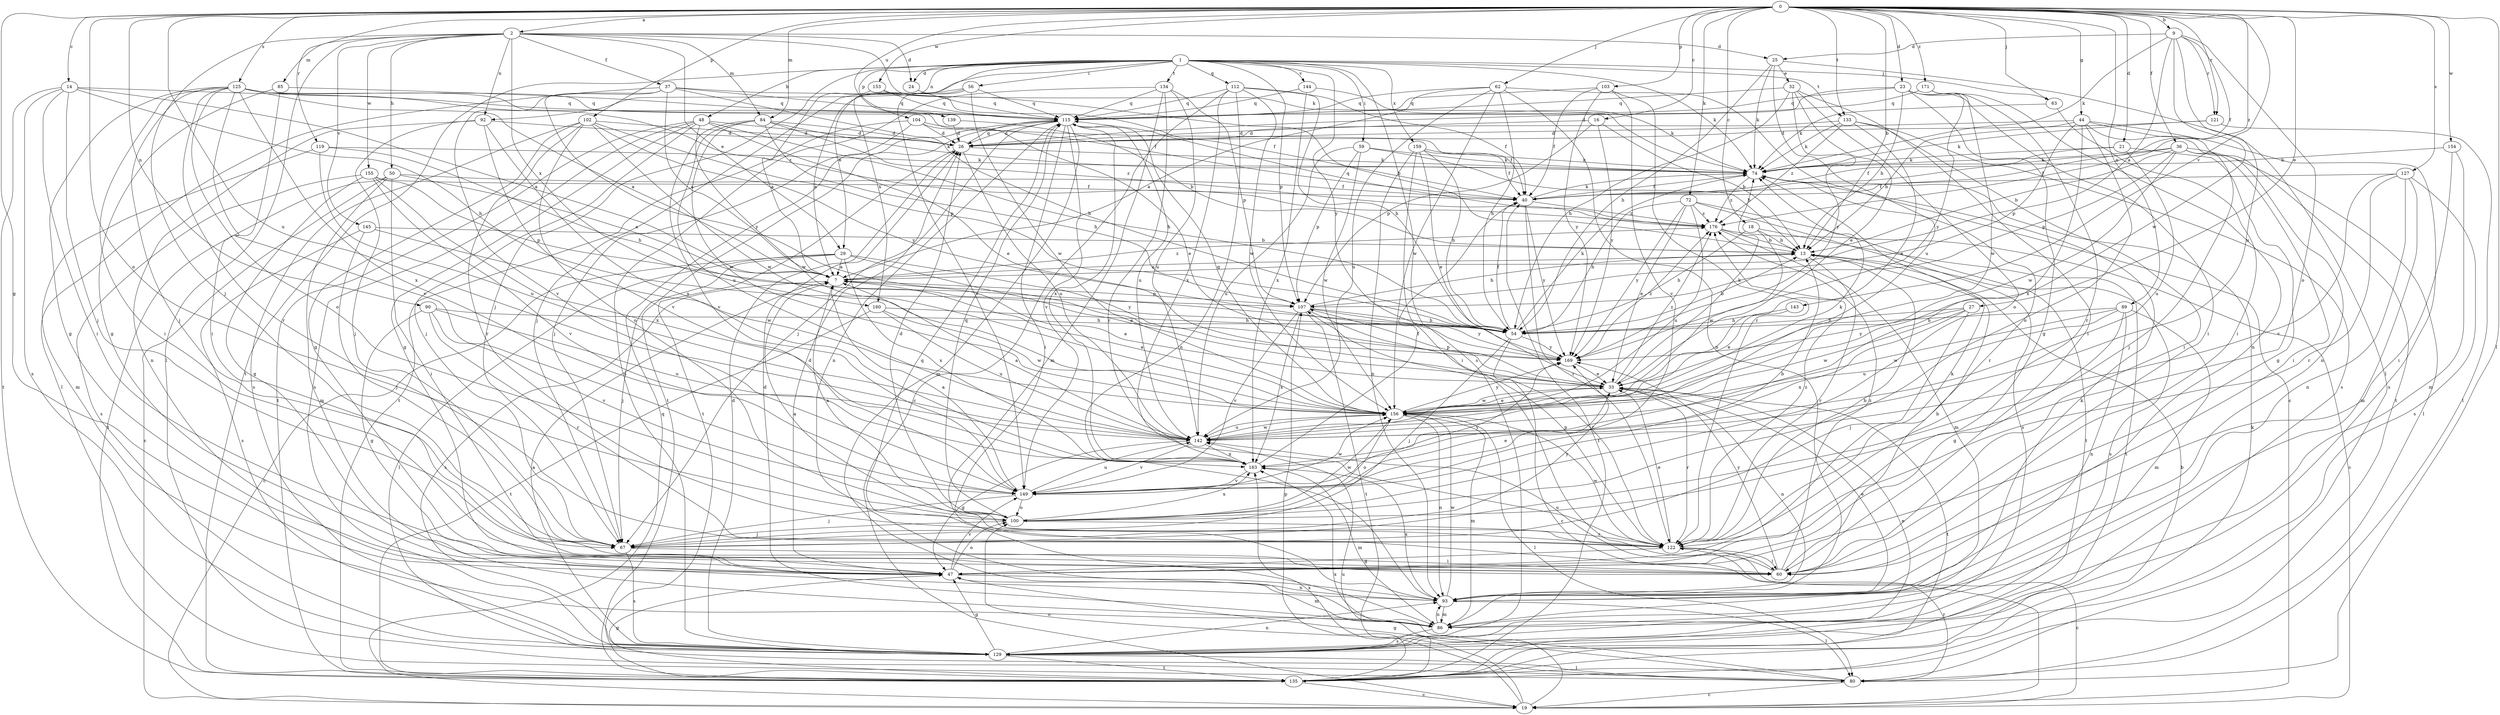 strict digraph  {
0;
1;
2;
7;
9;
13;
14;
16;
18;
19;
21;
23;
24;
25;
26;
27;
29;
32;
33;
36;
37;
40;
44;
47;
48;
50;
54;
56;
59;
60;
62;
63;
67;
72;
74;
80;
84;
85;
86;
89;
90;
92;
93;
100;
102;
103;
104;
107;
112;
115;
119;
121;
122;
125;
127;
129;
133;
134;
135;
139;
142;
143;
144;
145;
149;
153;
154;
155;
156;
159;
160;
163;
169;
171;
176;
0 -> 2  [label=a];
0 -> 9  [label=b];
0 -> 13  [label=b];
0 -> 14  [label=c];
0 -> 16  [label=c];
0 -> 18  [label=c];
0 -> 21  [label=d];
0 -> 23  [label=d];
0 -> 27  [label=e];
0 -> 36  [label=f];
0 -> 44  [label=g];
0 -> 47  [label=g];
0 -> 62  [label=j];
0 -> 63  [label=j];
0 -> 72  [label=k];
0 -> 80  [label=l];
0 -> 84  [label=m];
0 -> 89  [label=n];
0 -> 90  [label=n];
0 -> 100  [label=o];
0 -> 102  [label=p];
0 -> 103  [label=p];
0 -> 119  [label=r];
0 -> 121  [label=r];
0 -> 125  [label=s];
0 -> 127  [label=s];
0 -> 133  [label=t];
0 -> 139  [label=u];
0 -> 142  [label=u];
0 -> 143  [label=v];
0 -> 153  [label=w];
0 -> 154  [label=w];
0 -> 171  [label=z];
0 -> 176  [label=z];
1 -> 24  [label=d];
1 -> 29  [label=e];
1 -> 48  [label=h];
1 -> 56  [label=i];
1 -> 59  [label=i];
1 -> 63  [label=j];
1 -> 67  [label=j];
1 -> 74  [label=k];
1 -> 92  [label=n];
1 -> 104  [label=p];
1 -> 107  [label=p];
1 -> 112  [label=q];
1 -> 129  [label=s];
1 -> 133  [label=t];
1 -> 134  [label=t];
1 -> 135  [label=t];
1 -> 144  [label=v];
1 -> 159  [label=x];
1 -> 160  [label=x];
1 -> 169  [label=y];
2 -> 24  [label=d];
2 -> 25  [label=d];
2 -> 29  [label=e];
2 -> 37  [label=f];
2 -> 50  [label=h];
2 -> 67  [label=j];
2 -> 74  [label=k];
2 -> 80  [label=l];
2 -> 84  [label=m];
2 -> 85  [label=m];
2 -> 92  [label=n];
2 -> 145  [label=v];
2 -> 155  [label=w];
2 -> 160  [label=x];
7 -> 107  [label=p];
7 -> 129  [label=s];
7 -> 176  [label=z];
9 -> 7  [label=a];
9 -> 25  [label=d];
9 -> 40  [label=f];
9 -> 74  [label=k];
9 -> 100  [label=o];
9 -> 121  [label=r];
9 -> 142  [label=u];
9 -> 156  [label=w];
13 -> 7  [label=a];
13 -> 122  [label=r];
13 -> 129  [label=s];
14 -> 7  [label=a];
14 -> 54  [label=h];
14 -> 60  [label=i];
14 -> 67  [label=j];
14 -> 115  [label=q];
14 -> 129  [label=s];
14 -> 135  [label=t];
16 -> 13  [label=b];
16 -> 26  [label=d];
16 -> 107  [label=p];
16 -> 169  [label=y];
18 -> 13  [label=b];
18 -> 54  [label=h];
18 -> 135  [label=t];
18 -> 156  [label=w];
19 -> 100  [label=o];
19 -> 115  [label=q];
19 -> 142  [label=u];
19 -> 163  [label=x];
21 -> 40  [label=f];
21 -> 47  [label=g];
21 -> 74  [label=k];
21 -> 142  [label=u];
23 -> 13  [label=b];
23 -> 26  [label=d];
23 -> 47  [label=g];
23 -> 60  [label=i];
23 -> 93  [label=n];
23 -> 115  [label=q];
23 -> 122  [label=r];
24 -> 115  [label=q];
25 -> 32  [label=e];
25 -> 54  [label=h];
25 -> 74  [label=k];
25 -> 80  [label=l];
25 -> 142  [label=u];
26 -> 74  [label=k];
26 -> 115  [label=q];
26 -> 135  [label=t];
26 -> 142  [label=u];
27 -> 54  [label=h];
27 -> 67  [label=j];
27 -> 156  [label=w];
27 -> 163  [label=x];
27 -> 169  [label=y];
29 -> 7  [label=a];
29 -> 19  [label=c];
29 -> 33  [label=e];
29 -> 67  [label=j];
29 -> 80  [label=l];
29 -> 163  [label=x];
29 -> 169  [label=y];
32 -> 33  [label=e];
32 -> 54  [label=h];
32 -> 60  [label=i];
32 -> 100  [label=o];
32 -> 115  [label=q];
32 -> 169  [label=y];
33 -> 7  [label=a];
33 -> 74  [label=k];
33 -> 93  [label=n];
33 -> 107  [label=p];
33 -> 122  [label=r];
33 -> 135  [label=t];
33 -> 156  [label=w];
33 -> 176  [label=z];
36 -> 13  [label=b];
36 -> 40  [label=f];
36 -> 60  [label=i];
36 -> 67  [label=j];
36 -> 74  [label=k];
36 -> 80  [label=l];
36 -> 107  [label=p];
36 -> 156  [label=w];
37 -> 7  [label=a];
37 -> 40  [label=f];
37 -> 54  [label=h];
37 -> 80  [label=l];
37 -> 115  [label=q];
37 -> 149  [label=v];
37 -> 169  [label=y];
40 -> 74  [label=k];
40 -> 122  [label=r];
40 -> 169  [label=y];
40 -> 176  [label=z];
44 -> 13  [label=b];
44 -> 26  [label=d];
44 -> 93  [label=n];
44 -> 100  [label=o];
44 -> 107  [label=p];
44 -> 129  [label=s];
44 -> 135  [label=t];
44 -> 163  [label=x];
47 -> 26  [label=d];
47 -> 74  [label=k];
47 -> 86  [label=m];
47 -> 93  [label=n];
47 -> 100  [label=o];
47 -> 149  [label=v];
48 -> 26  [label=d];
48 -> 33  [label=e];
48 -> 47  [label=g];
48 -> 54  [label=h];
48 -> 67  [label=j];
48 -> 129  [label=s];
48 -> 135  [label=t];
48 -> 156  [label=w];
50 -> 7  [label=a];
50 -> 19  [label=c];
50 -> 40  [label=f];
50 -> 60  [label=i];
50 -> 86  [label=m];
50 -> 135  [label=t];
54 -> 13  [label=b];
54 -> 19  [label=c];
54 -> 40  [label=f];
54 -> 67  [label=j];
54 -> 74  [label=k];
54 -> 169  [label=y];
56 -> 7  [label=a];
56 -> 67  [label=j];
56 -> 115  [label=q];
56 -> 149  [label=v];
56 -> 156  [label=w];
59 -> 13  [label=b];
59 -> 74  [label=k];
59 -> 107  [label=p];
59 -> 142  [label=u];
59 -> 156  [label=w];
60 -> 13  [label=b];
60 -> 142  [label=u];
60 -> 169  [label=y];
60 -> 176  [label=z];
62 -> 7  [label=a];
62 -> 19  [label=c];
62 -> 54  [label=h];
62 -> 93  [label=n];
62 -> 115  [label=q];
62 -> 142  [label=u];
62 -> 156  [label=w];
63 -> 60  [label=i];
63 -> 74  [label=k];
67 -> 60  [label=i];
67 -> 129  [label=s];
67 -> 169  [label=y];
72 -> 33  [label=e];
72 -> 54  [label=h];
72 -> 129  [label=s];
72 -> 135  [label=t];
72 -> 142  [label=u];
72 -> 169  [label=y];
72 -> 176  [label=z];
74 -> 40  [label=f];
74 -> 122  [label=r];
74 -> 176  [label=z];
80 -> 19  [label=c];
80 -> 47  [label=g];
80 -> 122  [label=r];
80 -> 163  [label=x];
84 -> 26  [label=d];
84 -> 54  [label=h];
84 -> 74  [label=k];
84 -> 142  [label=u];
84 -> 149  [label=v];
84 -> 156  [label=w];
84 -> 176  [label=z];
85 -> 47  [label=g];
85 -> 60  [label=i];
85 -> 115  [label=q];
86 -> 26  [label=d];
86 -> 74  [label=k];
86 -> 93  [label=n];
86 -> 129  [label=s];
89 -> 47  [label=g];
89 -> 54  [label=h];
89 -> 86  [label=m];
89 -> 93  [label=n];
89 -> 142  [label=u];
89 -> 156  [label=w];
90 -> 47  [label=g];
90 -> 54  [label=h];
90 -> 122  [label=r];
90 -> 142  [label=u];
90 -> 149  [label=v];
92 -> 26  [label=d];
92 -> 67  [label=j];
92 -> 93  [label=n];
92 -> 149  [label=v];
92 -> 163  [label=x];
93 -> 33  [label=e];
93 -> 80  [label=l];
93 -> 86  [label=m];
93 -> 115  [label=q];
93 -> 156  [label=w];
93 -> 163  [label=x];
100 -> 7  [label=a];
100 -> 26  [label=d];
100 -> 67  [label=j];
100 -> 115  [label=q];
100 -> 122  [label=r];
100 -> 156  [label=w];
100 -> 163  [label=x];
102 -> 26  [label=d];
102 -> 47  [label=g];
102 -> 100  [label=o];
102 -> 107  [label=p];
102 -> 122  [label=r];
102 -> 129  [label=s];
102 -> 156  [label=w];
102 -> 169  [label=y];
103 -> 40  [label=f];
103 -> 115  [label=q];
103 -> 122  [label=r];
103 -> 149  [label=v];
103 -> 169  [label=y];
104 -> 26  [label=d];
104 -> 33  [label=e];
104 -> 40  [label=f];
104 -> 67  [label=j];
104 -> 135  [label=t];
107 -> 13  [label=b];
107 -> 54  [label=h];
107 -> 122  [label=r];
107 -> 135  [label=t];
107 -> 149  [label=v];
107 -> 163  [label=x];
107 -> 169  [label=y];
112 -> 19  [label=c];
112 -> 40  [label=f];
112 -> 54  [label=h];
112 -> 93  [label=n];
112 -> 115  [label=q];
112 -> 156  [label=w];
112 -> 163  [label=x];
115 -> 26  [label=d];
115 -> 60  [label=i];
115 -> 67  [label=j];
115 -> 86  [label=m];
115 -> 93  [label=n];
115 -> 135  [label=t];
115 -> 142  [label=u];
115 -> 149  [label=v];
115 -> 163  [label=x];
119 -> 54  [label=h];
119 -> 74  [label=k];
119 -> 86  [label=m];
119 -> 142  [label=u];
121 -> 26  [label=d];
121 -> 74  [label=k];
121 -> 80  [label=l];
122 -> 7  [label=a];
122 -> 13  [label=b];
122 -> 19  [label=c];
122 -> 33  [label=e];
122 -> 47  [label=g];
122 -> 60  [label=i];
122 -> 107  [label=p];
122 -> 156  [label=w];
122 -> 176  [label=z];
125 -> 7  [label=a];
125 -> 40  [label=f];
125 -> 47  [label=g];
125 -> 60  [label=i];
125 -> 67  [label=j];
125 -> 100  [label=o];
125 -> 115  [label=q];
125 -> 122  [label=r];
125 -> 149  [label=v];
125 -> 163  [label=x];
125 -> 176  [label=z];
127 -> 40  [label=f];
127 -> 86  [label=m];
127 -> 93  [label=n];
127 -> 122  [label=r];
127 -> 129  [label=s];
127 -> 149  [label=v];
129 -> 7  [label=a];
129 -> 26  [label=d];
129 -> 33  [label=e];
129 -> 47  [label=g];
129 -> 80  [label=l];
129 -> 93  [label=n];
129 -> 135  [label=t];
133 -> 26  [label=d];
133 -> 33  [label=e];
133 -> 60  [label=i];
133 -> 74  [label=k];
133 -> 129  [label=s];
133 -> 176  [label=z];
134 -> 86  [label=m];
134 -> 107  [label=p];
134 -> 115  [label=q];
134 -> 122  [label=r];
134 -> 129  [label=s];
134 -> 142  [label=u];
135 -> 13  [label=b];
135 -> 19  [label=c];
135 -> 40  [label=f];
135 -> 47  [label=g];
135 -> 74  [label=k];
135 -> 107  [label=p];
139 -> 13  [label=b];
139 -> 26  [label=d];
142 -> 7  [label=a];
142 -> 47  [label=g];
142 -> 74  [label=k];
142 -> 149  [label=v];
142 -> 156  [label=w];
142 -> 163  [label=x];
143 -> 33  [label=e];
143 -> 54  [label=h];
144 -> 74  [label=k];
144 -> 115  [label=q];
144 -> 163  [label=x];
145 -> 13  [label=b];
145 -> 67  [label=j];
145 -> 129  [label=s];
145 -> 156  [label=w];
149 -> 7  [label=a];
149 -> 13  [label=b];
149 -> 33  [label=e];
149 -> 67  [label=j];
149 -> 100  [label=o];
149 -> 142  [label=u];
149 -> 156  [label=w];
149 -> 169  [label=y];
153 -> 7  [label=a];
153 -> 13  [label=b];
153 -> 115  [label=q];
154 -> 60  [label=i];
154 -> 74  [label=k];
154 -> 86  [label=m];
155 -> 40  [label=f];
155 -> 47  [label=g];
155 -> 107  [label=p];
155 -> 129  [label=s];
155 -> 149  [label=v];
155 -> 163  [label=x];
156 -> 7  [label=a];
156 -> 33  [label=e];
156 -> 80  [label=l];
156 -> 86  [label=m];
156 -> 93  [label=n];
156 -> 100  [label=o];
156 -> 115  [label=q];
156 -> 142  [label=u];
156 -> 169  [label=y];
159 -> 33  [label=e];
159 -> 40  [label=f];
159 -> 54  [label=h];
159 -> 60  [label=i];
159 -> 74  [label=k];
159 -> 93  [label=n];
160 -> 54  [label=h];
160 -> 135  [label=t];
160 -> 142  [label=u];
160 -> 156  [label=w];
163 -> 40  [label=f];
163 -> 86  [label=m];
163 -> 149  [label=v];
169 -> 33  [label=e];
169 -> 176  [label=z];
171 -> 115  [label=q];
171 -> 156  [label=w];
171 -> 169  [label=y];
176 -> 13  [label=b];
176 -> 19  [label=c];
176 -> 86  [label=m];
176 -> 115  [label=q];
}
